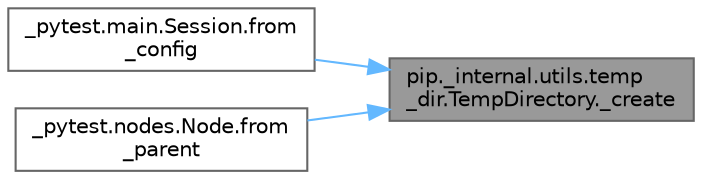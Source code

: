 digraph "pip._internal.utils.temp_dir.TempDirectory._create"
{
 // LATEX_PDF_SIZE
  bgcolor="transparent";
  edge [fontname=Helvetica,fontsize=10,labelfontname=Helvetica,labelfontsize=10];
  node [fontname=Helvetica,fontsize=10,shape=box,height=0.2,width=0.4];
  rankdir="RL";
  Node1 [id="Node000001",label="pip._internal.utils.temp\l_dir.TempDirectory._create",height=0.2,width=0.4,color="gray40", fillcolor="grey60", style="filled", fontcolor="black",tooltip=" "];
  Node1 -> Node2 [id="edge1_Node000001_Node000002",dir="back",color="steelblue1",style="solid",tooltip=" "];
  Node2 [id="Node000002",label="_pytest.main.Session.from\l_config",height=0.2,width=0.4,color="grey40", fillcolor="white", style="filled",URL="$class__pytest_1_1main_1_1_session.html#ace7eadff3351021bc93f0dba191bad59",tooltip=" "];
  Node1 -> Node3 [id="edge2_Node000001_Node000003",dir="back",color="steelblue1",style="solid",tooltip=" "];
  Node3 [id="Node000003",label="_pytest.nodes.Node.from\l_parent",height=0.2,width=0.4,color="grey40", fillcolor="white", style="filled",URL="$class__pytest_1_1nodes_1_1_node.html#a11320d8aef34a42caa105c2f67ff20ac",tooltip=" "];
}
